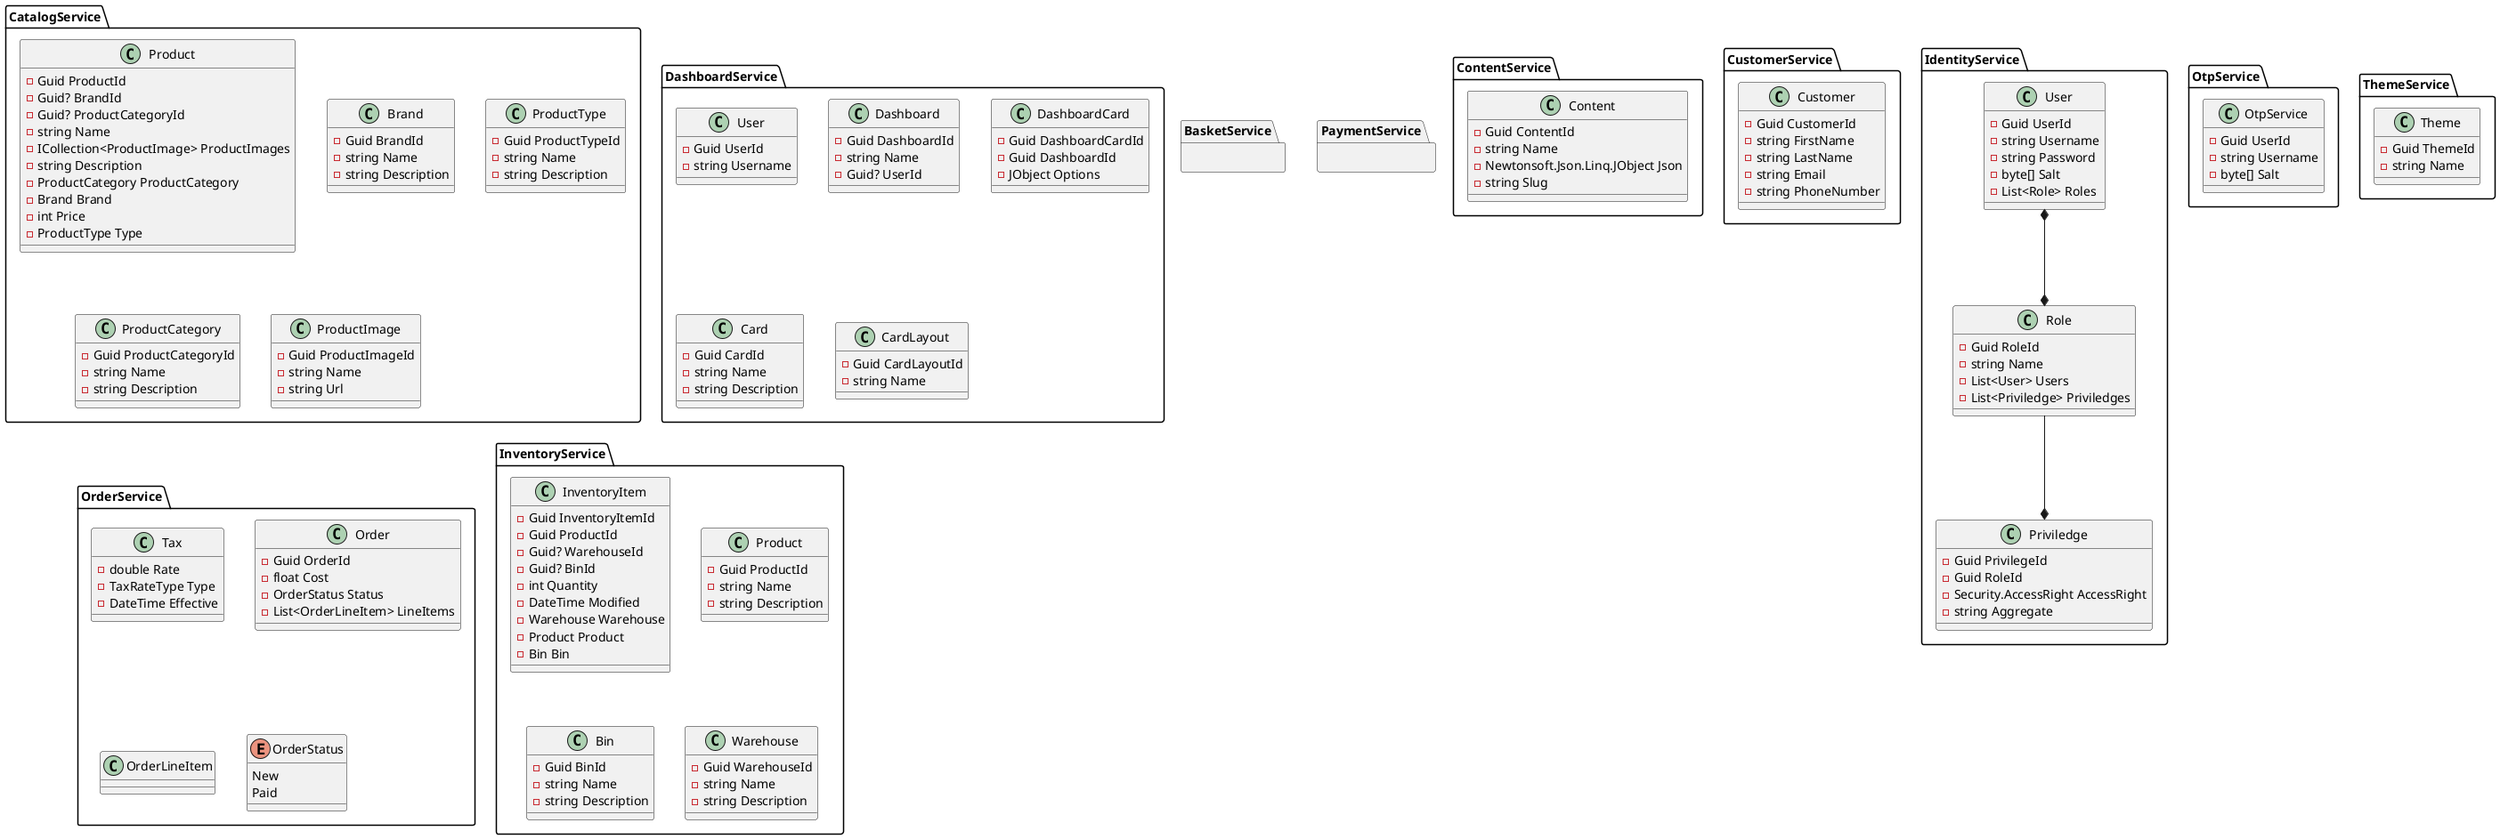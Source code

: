 @startuml

package BasketService {

}


package CatalogService {

	class CatalogService.Product {
		-Guid ProductId
		-Guid? BrandId
		-Guid? ProductCategoryId
		-string Name
		-ICollection<ProductImage> ProductImages
		-string Description
		-ProductCategory ProductCategory
		-Brand Brand
		-int Price
		-ProductType Type		
	}
	
	class Brand {
		-Guid BrandId
		-string Name
		-string Description
	}
	
	class ProductType {
		-Guid ProductTypeId
		-string Name
		-string Description
	}
	
	class ProductCategory {
		-Guid ProductCategoryId
		-string Name
		-string Description
	}	
	
	class ProductImage {
		-Guid ProductImageId
		-string Name
		-string Url
	}
}



package ContentService {
	class Content {
		-Guid ContentId
		-string Name
		-Newtonsoft.Json.Linq.JObject Json
		-string Slug
	}
}

package CustomerService {
	class CustomerService.Customer {
		-Guid CustomerId
		-string FirstName
		-string LastName
		-string Email
		-string PhoneNumber
	}
}


package DashboardService {

	class DashboardService.User {
		-Guid UserId
		-string Username
	}

	class Dashboard {
		-Guid DashboardId
		-string Name
		-Guid? UserId
	}
	
	class DashboardCard {
		-Guid DashboardCardId
		-Guid DashboardId
		-JObject Options
	}
	
	class Card {
		-Guid CardId
		-string Name
		-string Description
	}
	
	class CardLayout {
		-Guid CardLayoutId
		-string Name
	}	
}


package IdentityService {

	class User { 
		-Guid UserId
		-string Username
		-string Password
		-byte[] Salt
		-List<Role> Roles
	}

	class Role {
		-Guid RoleId
		-string Name
		-List<User> Users
		-List<Priviledge> Priviledges
	}

	class Priviledge
	{
		-Guid PrivilegeId
		-Guid RoleId
		-Security.AccessRight AccessRight
		-string Aggregate
	}

	IdentityService.User *--* Role
	Role --* Priviledge
}

package OtpService {
	class OtpService {
		-Guid UserId
		-string Username
		-byte[] Salt
	}

}

package OrderService {
	class Tax {
		-double Rate
		-TaxRateType Type
		-DateTime Effective
	}
	
	class Order {
		-Guid OrderId
		-float Cost
		-OrderStatus Status
		-List<OrderLineItem> LineItems		
	}
	
	class OrderLineItem {
	
	}
	
	enum OrderStatus {
		New
		Paid
	}

}


package InventoryService {
	class InventoryItem {
	        -Guid InventoryItemId
        	-Guid ProductId
        	-Guid? WarehouseId
		-Guid? BinId
		-int Quantity
		-DateTime Modified
		-Warehouse Warehouse
		-Product Product
		-Bin Bin
	}
	
	class InventoryService.Product {
		-Guid ProductId
		-string Name
		-string Description
	}
	
	class Bin {
		-Guid BinId
		-string Name
		-string Description
	}
	
	class Warehouse {
		-Guid WarehouseId
		-string Name
		-string Description	
	}
}

package PaymentService {

}

package ThemeService {
	class Theme {
		-Guid ThemeId
		-string Name
	}
}


@enduml
